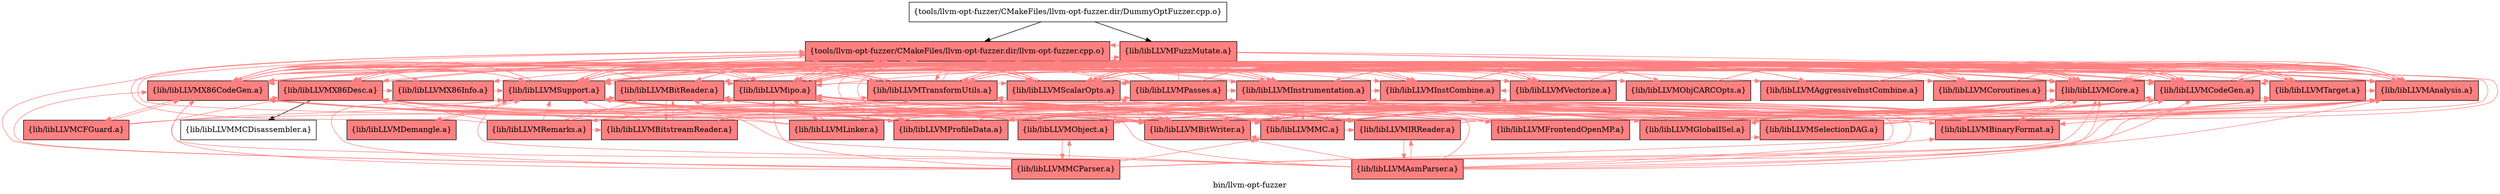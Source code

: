 digraph "bin/llvm-opt-fuzzer" {
	label="bin/llvm-opt-fuzzer";
	{ rank=same; Node0x55f3205fafb8;  }
	{ rank=same; Node0x55f3205fa798; Node0x55f3206073a8;  }
	{ rank=same; Node0x55f3205f0dd8; Node0x55f3205f04c8; Node0x55f3205f2818; Node0x55f3205f2368; Node0x55f3205eed58; Node0x55f3205ee8a8; Node0x55f3205ee358; Node0x55f3205edcc8; Node0x55f3205efb68; Node0x55f3205ef618; Node0x55f3205ef0c8; Node0x55f320607d08; Node0x55f320607808; Node0x55f3206060e8; Node0x55f320605be8; Node0x55f320606b88; Node0x55f320606688; Node0x55f320604e28; Node0x55f3205f1e18;  }
	{ rank=same; Node0x55f3206033e8; Node0x55f320604108; Node0x55f3205f6418; Node0x55f320606ea8; Node0x55f3205ef348; Node0x55f320604928; Node0x55f3205f1b48; Node0x55f3205ef9d8; Node0x55f3205f18c8; Node0x55f3205f24a8; Node0x55f3205f0018; Node0x55f3205f40c8; Node0x55f3205f4758; Node0x55f3205fcc28; Node0x55f3205f29a8;  }

	Node0x55f3205fafb8 [shape=record,shape=box,group=0,label="{tools/llvm-opt-fuzzer/CMakeFiles/llvm-opt-fuzzer.dir/DummyOptFuzzer.cpp.o}"];
	Node0x55f3205fafb8 -> Node0x55f3205fa798;
	Node0x55f3205fafb8 -> Node0x55f3206073a8;
	Node0x55f3205fa798 [shape=record,shape=box,style=filled,fillcolor="1.000000 0.5 1",group=1,label="{tools/llvm-opt-fuzzer/CMakeFiles/llvm-opt-fuzzer.dir/llvm-opt-fuzzer.cpp.o}"];
	Node0x55f3205fa798 -> Node0x55f3205f0dd8[color="1.000000 0.5 1"];
	Node0x55f3205fa798 -> Node0x55f3205f04c8[color="1.000000 0.5 1"];
	Node0x55f3205fa798 -> Node0x55f3205f2818[color="1.000000 0.5 1"];
	Node0x55f3205fa798 -> Node0x55f3205f2368[color="1.000000 0.5 1"];
	Node0x55f3205fa798 -> Node0x55f3205eed58[color="1.000000 0.5 1"];
	Node0x55f3205fa798 -> Node0x55f3205ee8a8[color="1.000000 0.5 1"];
	Node0x55f3205fa798 -> Node0x55f3205ee358[color="1.000000 0.5 1"];
	Node0x55f3205fa798 -> Node0x55f3205edcc8[color="1.000000 0.5 1"];
	Node0x55f3205fa798 -> Node0x55f3205efb68[color="1.000000 0.5 1"];
	Node0x55f3205fa798 -> Node0x55f3205ef618[color="1.000000 0.5 1"];
	Node0x55f3205fa798 -> Node0x55f3205ef0c8[color="1.000000 0.5 1"];
	Node0x55f3205fa798 -> Node0x55f3206073a8[color="1.000000 0.5 1"];
	Node0x55f3205fa798 -> Node0x55f320607d08[color="1.000000 0.5 1"];
	Node0x55f3205fa798 -> Node0x55f320607808[color="1.000000 0.5 1"];
	Node0x55f3205fa798 -> Node0x55f3206060e8[color="1.000000 0.5 1"];
	Node0x55f3205fa798 -> Node0x55f320605be8[color="1.000000 0.5 1"];
	Node0x55f3205fa798 -> Node0x55f320606b88[color="1.000000 0.5 1"];
	Node0x55f3205fa798 -> Node0x55f320606688[color="1.000000 0.5 1"];
	Node0x55f3205fa798 -> Node0x55f320604e28[color="1.000000 0.5 1"];
	Node0x55f3206073a8 [shape=record,shape=box,style=filled,fillcolor="1.000000 0.5 1",group=1,label="{lib/libLLVMFuzzMutate.a}"];
	Node0x55f3206073a8 -> Node0x55f3205fa798[color="1.000000 0.5 1"];
	Node0x55f3206073a8 -> Node0x55f3205f2368[color="1.000000 0.5 1"];
	Node0x55f3206073a8 -> Node0x55f3205eed58[color="1.000000 0.5 1"];
	Node0x55f3206073a8 -> Node0x55f3205ee8a8[color="1.000000 0.5 1"];
	Node0x55f3206073a8 -> Node0x55f3205edcc8[color="1.000000 0.5 1"];
	Node0x55f3206073a8 -> Node0x55f3205f1e18[color="1.000000 0.5 1"];
	Node0x55f3206073a8 -> Node0x55f3206060e8[color="1.000000 0.5 1"];
	Node0x55f3206073a8 -> Node0x55f320607808[color="1.000000 0.5 1"];
	Node0x55f3206073a8 -> Node0x55f3205f0dd8[color="1.000000 0.5 1"];
	Node0x55f3205f0dd8 [shape=record,shape=box,style=filled,fillcolor="1.000000 0.5 1",group=1,label="{lib/libLLVMX86CodeGen.a}"];
	Node0x55f3205f0dd8 -> Node0x55f3205f2818[color="1.000000 0.5 1"];
	Node0x55f3205f0dd8 -> Node0x55f3205f2368[color="1.000000 0.5 1"];
	Node0x55f3205f0dd8 -> Node0x55f3205eed58[color="1.000000 0.5 1"];
	Node0x55f3205f0dd8 -> Node0x55f3205ee8a8[color="1.000000 0.5 1"];
	Node0x55f3205f0dd8 -> Node0x55f3206033e8[color="1.000000 0.5 1"];
	Node0x55f3205f0dd8 -> Node0x55f3206060e8[color="1.000000 0.5 1"];
	Node0x55f3205f0dd8 -> Node0x55f320605be8[color="1.000000 0.5 1"];
	Node0x55f3205f0dd8 -> Node0x55f320604108[color="1.000000 0.5 1"];
	Node0x55f3205f0dd8 -> Node0x55f3205f6418[color="1.000000 0.5 1"];
	Node0x55f3205f0dd8 -> Node0x55f320606ea8[color="1.000000 0.5 1"];
	Node0x55f3205f0dd8 -> Node0x55f3205f04c8[color="1.000000 0.5 1"];
	Node0x55f3205f0dd8 -> Node0x55f3205fa798[color="1.000000 0.5 1"];
	Node0x55f3205f0dd8 -> Node0x55f3205ef348[color="1.000000 0.5 1"];
	Node0x55f3205f0dd8 -> Node0x55f320606b88[color="1.000000 0.5 1"];
	Node0x55f3205f04c8 [shape=record,shape=box,style=filled,fillcolor="1.000000 0.5 1",group=1,label="{lib/libLLVMX86Desc.a}"];
	Node0x55f3205f04c8 -> Node0x55f3206060e8[color="1.000000 0.5 1"];
	Node0x55f3205f04c8 -> Node0x55f3205f0dd8[color="1.000000 0.5 1"];
	Node0x55f3205f04c8 -> Node0x55f3205f2818[color="1.000000 0.5 1"];
	Node0x55f3205f04c8 -> Node0x55f320604928;
	Node0x55f3205f04c8 -> Node0x55f320606ea8[color="1.000000 0.5 1"];
	Node0x55f3205f04c8 -> Node0x55f3205fa798[color="1.000000 0.5 1"];
	Node0x55f3205f04c8 -> Node0x55f3205f1b48[color="1.000000 0.5 1"];
	Node0x55f3205f2818 [shape=record,shape=box,style=filled,fillcolor="1.000000 0.5 1",group=1,label="{lib/libLLVMX86Info.a}"];
	Node0x55f3205f2818 -> Node0x55f3206060e8[color="1.000000 0.5 1"];
	Node0x55f3205f2368 [shape=record,shape=box,style=filled,fillcolor="1.000000 0.5 1",group=1,label="{lib/libLLVMAnalysis.a}"];
	Node0x55f3205f2368 -> Node0x55f3205f0dd8[color="1.000000 0.5 1"];
	Node0x55f3205f2368 -> Node0x55f3205ee8a8[color="1.000000 0.5 1"];
	Node0x55f3205f2368 -> Node0x55f3206060e8[color="1.000000 0.5 1"];
	Node0x55f3205f2368 -> Node0x55f3205fa798[color="1.000000 0.5 1"];
	Node0x55f3205f2368 -> Node0x55f3205f1b48[color="1.000000 0.5 1"];
	Node0x55f3205f2368 -> Node0x55f3205ef9d8[color="1.000000 0.5 1"];
	Node0x55f3205f2368 -> Node0x55f3205ef348[color="1.000000 0.5 1"];
	Node0x55f3205f2368 -> Node0x55f3205eed58[color="1.000000 0.5 1"];
	Node0x55f3205f2368 -> Node0x55f320607808[color="1.000000 0.5 1"];
	Node0x55f3205f2368 -> Node0x55f3205edcc8[color="1.000000 0.5 1"];
	Node0x55f3205eed58 [shape=record,shape=box,style=filled,fillcolor="1.000000 0.5 1",group=1,label="{lib/libLLVMCodeGen.a}"];
	Node0x55f3205eed58 -> Node0x55f3205f0dd8[color="1.000000 0.5 1"];
	Node0x55f3205eed58 -> Node0x55f3205f2368[color="1.000000 0.5 1"];
	Node0x55f3205eed58 -> Node0x55f3205ee8a8[color="1.000000 0.5 1"];
	Node0x55f3205eed58 -> Node0x55f3206060e8[color="1.000000 0.5 1"];
	Node0x55f3205eed58 -> Node0x55f320606ea8[color="1.000000 0.5 1"];
	Node0x55f3205eed58 -> Node0x55f3205fa798[color="1.000000 0.5 1"];
	Node0x55f3205eed58 -> Node0x55f320606b88[color="1.000000 0.5 1"];
	Node0x55f3205eed58 -> Node0x55f3205f04c8[color="1.000000 0.5 1"];
	Node0x55f3205eed58 -> Node0x55f320605be8[color="1.000000 0.5 1"];
	Node0x55f3205eed58 -> Node0x55f3205f18c8[color="1.000000 0.5 1"];
	Node0x55f3205eed58 -> Node0x55f3205ef348[color="1.000000 0.5 1"];
	Node0x55f3205eed58 -> Node0x55f320607808[color="1.000000 0.5 1"];
	Node0x55f3205ee8a8 [shape=record,shape=box,style=filled,fillcolor="1.000000 0.5 1",group=1,label="{lib/libLLVMCore.a}"];
	Node0x55f3205ee8a8 -> Node0x55f3206060e8[color="1.000000 0.5 1"];
	Node0x55f3205ee8a8 -> Node0x55f3205fa798[color="1.000000 0.5 1"];
	Node0x55f3205ee8a8 -> Node0x55f3205f0dd8[color="1.000000 0.5 1"];
	Node0x55f3205ee8a8 -> Node0x55f3205f2368[color="1.000000 0.5 1"];
	Node0x55f3205ee8a8 -> Node0x55f3205f18c8[color="1.000000 0.5 1"];
	Node0x55f3205ee8a8 -> Node0x55f3205eed58[color="1.000000 0.5 1"];
	Node0x55f3205ee8a8 -> Node0x55f3205f1b48[color="1.000000 0.5 1"];
	Node0x55f3205ee8a8 -> Node0x55f3205f04c8[color="1.000000 0.5 1"];
	Node0x55f3205ee8a8 -> Node0x55f3205f24a8[color="1.000000 0.5 1"];
	Node0x55f3205ee358 [shape=record,shape=box,style=filled,fillcolor="1.000000 0.5 1",group=1,label="{lib/libLLVMCoroutines.a}"];
	Node0x55f3205ee358 -> Node0x55f3205f0dd8[color="1.000000 0.5 1"];
	Node0x55f3205ee358 -> Node0x55f3205f2368[color="1.000000 0.5 1"];
	Node0x55f3205ee358 -> Node0x55f3205eed58[color="1.000000 0.5 1"];
	Node0x55f3205ee358 -> Node0x55f3205ee8a8[color="1.000000 0.5 1"];
	Node0x55f3205ee358 -> Node0x55f3206060e8[color="1.000000 0.5 1"];
	Node0x55f3205ee358 -> Node0x55f320606b88[color="1.000000 0.5 1"];
	Node0x55f3205ee358 -> Node0x55f320607808[color="1.000000 0.5 1"];
	Node0x55f3205edcc8 [shape=record,shape=box,style=filled,fillcolor="1.000000 0.5 1",group=1,label="{lib/libLLVMipo.a}"];
	Node0x55f3205edcc8 -> Node0x55f3205f0dd8[color="1.000000 0.5 1"];
	Node0x55f3205edcc8 -> Node0x55f3205ee8a8[color="1.000000 0.5 1"];
	Node0x55f3205edcc8 -> Node0x55f3205f2368[color="1.000000 0.5 1"];
	Node0x55f3205edcc8 -> Node0x55f3205f18c8[color="1.000000 0.5 1"];
	Node0x55f3205edcc8 -> Node0x55f3205eed58[color="1.000000 0.5 1"];
	Node0x55f3205edcc8 -> Node0x55f3206060e8[color="1.000000 0.5 1"];
	Node0x55f3205edcc8 -> Node0x55f320606b88[color="1.000000 0.5 1"];
	Node0x55f3205edcc8 -> Node0x55f3205fa798[color="1.000000 0.5 1"];
	Node0x55f3205edcc8 -> Node0x55f3205ee358[color="1.000000 0.5 1"];
	Node0x55f3205edcc8 -> Node0x55f3205f1e18[color="1.000000 0.5 1"];
	Node0x55f3205edcc8 -> Node0x55f3205f0018[color="1.000000 0.5 1"];
	Node0x55f3205edcc8 -> Node0x55f3205f40c8[color="1.000000 0.5 1"];
	Node0x55f3205edcc8 -> Node0x55f3205f4758[color="1.000000 0.5 1"];
	Node0x55f3205edcc8 -> Node0x55f320607808[color="1.000000 0.5 1"];
	Node0x55f3205edcc8 -> Node0x55f3205ef0c8[color="1.000000 0.5 1"];
	Node0x55f3205edcc8 -> Node0x55f3205ef348[color="1.000000 0.5 1"];
	Node0x55f3205efb68 [shape=record,shape=box,style=filled,fillcolor="1.000000 0.5 1",group=1,label="{lib/libLLVMAggressiveInstCombine.a}"];
	Node0x55f3205efb68 -> Node0x55f3205f0dd8[color="1.000000 0.5 1"];
	Node0x55f3205efb68 -> Node0x55f3205f2368[color="1.000000 0.5 1"];
	Node0x55f3205efb68 -> Node0x55f3205eed58[color="1.000000 0.5 1"];
	Node0x55f3205efb68 -> Node0x55f3205ee8a8[color="1.000000 0.5 1"];
	Node0x55f3205efb68 -> Node0x55f3206060e8[color="1.000000 0.5 1"];
	Node0x55f3205efb68 -> Node0x55f320606b88[color="1.000000 0.5 1"];
	Node0x55f3205ef618 [shape=record,shape=box,style=filled,fillcolor="1.000000 0.5 1",group=1,label="{lib/libLLVMInstCombine.a}"];
	Node0x55f3205ef618 -> Node0x55f3205f0dd8[color="1.000000 0.5 1"];
	Node0x55f3205ef618 -> Node0x55f3205f2368[color="1.000000 0.5 1"];
	Node0x55f3205ef618 -> Node0x55f3205eed58[color="1.000000 0.5 1"];
	Node0x55f3205ef618 -> Node0x55f3205ee8a8[color="1.000000 0.5 1"];
	Node0x55f3205ef618 -> Node0x55f3205ee358[color="1.000000 0.5 1"];
	Node0x55f3205ef618 -> Node0x55f3206060e8[color="1.000000 0.5 1"];
	Node0x55f3205ef618 -> Node0x55f320606b88[color="1.000000 0.5 1"];
	Node0x55f3205ef618 -> Node0x55f3205edcc8[color="1.000000 0.5 1"];
	Node0x55f3205ef618 -> Node0x55f3205f18c8[color="1.000000 0.5 1"];
	Node0x55f3205ef0c8 [shape=record,shape=box,style=filled,fillcolor="1.000000 0.5 1",group=1,label="{lib/libLLVMInstrumentation.a}"];
	Node0x55f3205ef0c8 -> Node0x55f3205f0dd8[color="1.000000 0.5 1"];
	Node0x55f3205ef0c8 -> Node0x55f3205f2368[color="1.000000 0.5 1"];
	Node0x55f3205ef0c8 -> Node0x55f3205ee8a8[color="1.000000 0.5 1"];
	Node0x55f3205ef0c8 -> Node0x55f3205edcc8[color="1.000000 0.5 1"];
	Node0x55f3205ef0c8 -> Node0x55f3206060e8[color="1.000000 0.5 1"];
	Node0x55f3205ef0c8 -> Node0x55f3205ef348[color="1.000000 0.5 1"];
	Node0x55f3205ef0c8 -> Node0x55f3205fa798[color="1.000000 0.5 1"];
	Node0x55f3205ef0c8 -> Node0x55f3205eed58[color="1.000000 0.5 1"];
	Node0x55f3205ef0c8 -> Node0x55f3205ef618[color="1.000000 0.5 1"];
	Node0x55f3205ef0c8 -> Node0x55f320606b88[color="1.000000 0.5 1"];
	Node0x55f3205ef0c8 -> Node0x55f320606ea8[color="1.000000 0.5 1"];
	Node0x55f3205ef0c8 -> Node0x55f3205ee358[color="1.000000 0.5 1"];
	Node0x55f3205ef0c8 -> Node0x55f3205f1e18[color="1.000000 0.5 1"];
	Node0x55f320607d08 [shape=record,shape=box,style=filled,fillcolor="1.000000 0.5 1",group=1,label="{lib/libLLVMObjCARCOpts.a}"];
	Node0x55f320607d08 -> Node0x55f3205f0dd8[color="1.000000 0.5 1"];
	Node0x55f320607d08 -> Node0x55f3205f2368[color="1.000000 0.5 1"];
	Node0x55f320607d08 -> Node0x55f3205ee8a8[color="1.000000 0.5 1"];
	Node0x55f320607d08 -> Node0x55f3206060e8[color="1.000000 0.5 1"];
	Node0x55f320607d08 -> Node0x55f320606b88[color="1.000000 0.5 1"];
	Node0x55f320607d08 -> Node0x55f3205eed58[color="1.000000 0.5 1"];
	Node0x55f320607808 [shape=record,shape=box,style=filled,fillcolor="1.000000 0.5 1",group=1,label="{lib/libLLVMScalarOpts.a}"];
	Node0x55f320607808 -> Node0x55f3205f0dd8[color="1.000000 0.5 1"];
	Node0x55f320607808 -> Node0x55f3205f2368[color="1.000000 0.5 1"];
	Node0x55f320607808 -> Node0x55f3205ee8a8[color="1.000000 0.5 1"];
	Node0x55f320607808 -> Node0x55f3205edcc8[color="1.000000 0.5 1"];
	Node0x55f320607808 -> Node0x55f3206060e8[color="1.000000 0.5 1"];
	Node0x55f320607808 -> Node0x55f320606b88[color="1.000000 0.5 1"];
	Node0x55f320607808 -> Node0x55f3205eed58[color="1.000000 0.5 1"];
	Node0x55f320607808 -> Node0x55f3205ef618[color="1.000000 0.5 1"];
	Node0x55f320607808 -> Node0x55f3205ef0c8[color="1.000000 0.5 1"];
	Node0x55f320607808 -> Node0x55f3205f18c8[color="1.000000 0.5 1"];
	Node0x55f320607808 -> Node0x55f3205ee358[color="1.000000 0.5 1"];
	Node0x55f320607808 -> Node0x55f3205fa798[color="1.000000 0.5 1"];
	Node0x55f320607808 -> Node0x55f320607d08[color="1.000000 0.5 1"];
	Node0x55f320607808 -> Node0x55f320606688[color="1.000000 0.5 1"];
	Node0x55f320607808 -> Node0x55f320604e28[color="1.000000 0.5 1"];
	Node0x55f3206060e8 [shape=record,shape=box,style=filled,fillcolor="1.000000 0.5 1",group=1,label="{lib/libLLVMSupport.a}"];
	Node0x55f3206060e8 -> Node0x55f3205fa798[color="1.000000 0.5 1"];
	Node0x55f3206060e8 -> Node0x55f3205f0dd8[color="1.000000 0.5 1"];
	Node0x55f3206060e8 -> Node0x55f3205f2368[color="1.000000 0.5 1"];
	Node0x55f3206060e8 -> Node0x55f3205eed58[color="1.000000 0.5 1"];
	Node0x55f3206060e8 -> Node0x55f3205ee8a8[color="1.000000 0.5 1"];
	Node0x55f3206060e8 -> Node0x55f320606ea8[color="1.000000 0.5 1"];
	Node0x55f3206060e8 -> Node0x55f3205f18c8[color="1.000000 0.5 1"];
	Node0x55f3206060e8 -> Node0x55f3205f04c8[color="1.000000 0.5 1"];
	Node0x55f3206060e8 -> Node0x55f3205f1e18[color="1.000000 0.5 1"];
	Node0x55f3206060e8 -> Node0x55f3205ef0c8[color="1.000000 0.5 1"];
	Node0x55f3206060e8 -> Node0x55f3205f0018[color="1.000000 0.5 1"];
	Node0x55f3206060e8 -> Node0x55f3205edcc8[color="1.000000 0.5 1"];
	Node0x55f3206060e8 -> Node0x55f3206073a8[color="1.000000 0.5 1"];
	Node0x55f3206060e8 -> Node0x55f3205fcc28[color="1.000000 0.5 1"];
	Node0x55f320605be8 [shape=record,shape=box,style=filled,fillcolor="1.000000 0.5 1",group=1,label="{lib/libLLVMTarget.a}"];
	Node0x55f320605be8 -> Node0x55f3205f0dd8[color="1.000000 0.5 1"];
	Node0x55f320605be8 -> Node0x55f3205f2368[color="1.000000 0.5 1"];
	Node0x55f320605be8 -> Node0x55f3205ee8a8[color="1.000000 0.5 1"];
	Node0x55f320605be8 -> Node0x55f3206060e8[color="1.000000 0.5 1"];
	Node0x55f320605be8 -> Node0x55f3205eed58[color="1.000000 0.5 1"];
	Node0x55f320605be8 -> Node0x55f320606ea8[color="1.000000 0.5 1"];
	Node0x55f320606b88 [shape=record,shape=box,style=filled,fillcolor="1.000000 0.5 1",group=1,label="{lib/libLLVMTransformUtils.a}"];
	Node0x55f320606b88 -> Node0x55f3206060e8[color="1.000000 0.5 1"];
	Node0x55f320606b88 -> Node0x55f3205f0dd8[color="1.000000 0.5 1"];
	Node0x55f320606b88 -> Node0x55f3205f2368[color="1.000000 0.5 1"];
	Node0x55f320606b88 -> Node0x55f3205eed58[color="1.000000 0.5 1"];
	Node0x55f320606b88 -> Node0x55f3205ee8a8[color="1.000000 0.5 1"];
	Node0x55f320606b88 -> Node0x55f3205edcc8[color="1.000000 0.5 1"];
	Node0x55f320606b88 -> Node0x55f320607808[color="1.000000 0.5 1"];
	Node0x55f320606b88 -> Node0x55f3205fa798[color="1.000000 0.5 1"];
	Node0x55f320606b88 -> Node0x55f3205ef618[color="1.000000 0.5 1"];
	Node0x55f320606b88 -> Node0x55f3205f18c8[color="1.000000 0.5 1"];
	Node0x55f320606b88 -> Node0x55f3205f1e18[color="1.000000 0.5 1"];
	Node0x55f320606b88 -> Node0x55f3205ee358[color="1.000000 0.5 1"];
	Node0x55f320606b88 -> Node0x55f3205ef0c8[color="1.000000 0.5 1"];
	Node0x55f320606688 [shape=record,shape=box,style=filled,fillcolor="1.000000 0.5 1",group=1,label="{lib/libLLVMVectorize.a}"];
	Node0x55f320606688 -> Node0x55f3205f0dd8[color="1.000000 0.5 1"];
	Node0x55f320606688 -> Node0x55f3205f2368[color="1.000000 0.5 1"];
	Node0x55f320606688 -> Node0x55f3205eed58[color="1.000000 0.5 1"];
	Node0x55f320606688 -> Node0x55f3205ee8a8[color="1.000000 0.5 1"];
	Node0x55f320606688 -> Node0x55f3205ee358[color="1.000000 0.5 1"];
	Node0x55f320606688 -> Node0x55f3205edcc8[color="1.000000 0.5 1"];
	Node0x55f320606688 -> Node0x55f3205efb68[color="1.000000 0.5 1"];
	Node0x55f320606688 -> Node0x55f3205ef618[color="1.000000 0.5 1"];
	Node0x55f320606688 -> Node0x55f3205ef0c8[color="1.000000 0.5 1"];
	Node0x55f320606688 -> Node0x55f320607808[color="1.000000 0.5 1"];
	Node0x55f320606688 -> Node0x55f3206060e8[color="1.000000 0.5 1"];
	Node0x55f320606688 -> Node0x55f320606b88[color="1.000000 0.5 1"];
	Node0x55f320604e28 [shape=record,shape=box,style=filled,fillcolor="1.000000 0.5 1",group=1,label="{lib/libLLVMPasses.a}"];
	Node0x55f320604e28 -> Node0x55f3205fa798[color="1.000000 0.5 1"];
	Node0x55f320604e28 -> Node0x55f3205f0dd8[color="1.000000 0.5 1"];
	Node0x55f320604e28 -> Node0x55f3205f2368[color="1.000000 0.5 1"];
	Node0x55f320604e28 -> Node0x55f3205ee8a8[color="1.000000 0.5 1"];
	Node0x55f320604e28 -> Node0x55f320607808[color="1.000000 0.5 1"];
	Node0x55f320604e28 -> Node0x55f3205ef0c8[color="1.000000 0.5 1"];
	Node0x55f320604e28 -> Node0x55f3205edcc8[color="1.000000 0.5 1"];
	Node0x55f320604e28 -> Node0x55f3205ee358[color="1.000000 0.5 1"];
	Node0x55f320604e28 -> Node0x55f3205efb68[color="1.000000 0.5 1"];
	Node0x55f320604e28 -> Node0x55f3205ef618[color="1.000000 0.5 1"];
	Node0x55f320604e28 -> Node0x55f3206073a8[color="1.000000 0.5 1"];
	Node0x55f320604e28 -> Node0x55f320607d08[color="1.000000 0.5 1"];
	Node0x55f320604e28 -> Node0x55f3206060e8[color="1.000000 0.5 1"];
	Node0x55f320604e28 -> Node0x55f320605be8[color="1.000000 0.5 1"];
	Node0x55f320604e28 -> Node0x55f320606b88[color="1.000000 0.5 1"];
	Node0x55f320604e28 -> Node0x55f320606688[color="1.000000 0.5 1"];
	Node0x55f3206033e8 [shape=record,shape=box,style=filled,fillcolor="1.000000 0.5 1",group=1,label="{lib/libLLVMGlobalISel.a}"];
	Node0x55f3206033e8 -> Node0x55f3205f0dd8[color="1.000000 0.5 1"];
	Node0x55f3206033e8 -> Node0x55f3205eed58[color="1.000000 0.5 1"];
	Node0x55f3206033e8 -> Node0x55f3205ee8a8[color="1.000000 0.5 1"];
	Node0x55f3206033e8 -> Node0x55f3206060e8[color="1.000000 0.5 1"];
	Node0x55f3206033e8 -> Node0x55f3205f2368[color="1.000000 0.5 1"];
	Node0x55f3206033e8 -> Node0x55f320606ea8[color="1.000000 0.5 1"];
	Node0x55f3206033e8 -> Node0x55f320605be8[color="1.000000 0.5 1"];
	Node0x55f3206033e8 -> Node0x55f320604108[color="1.000000 0.5 1"];
	Node0x55f3206033e8 -> Node0x55f320606b88[color="1.000000 0.5 1"];
	Node0x55f320604108 [shape=record,shape=box,style=filled,fillcolor="1.000000 0.5 1",group=1,label="{lib/libLLVMSelectionDAG.a}"];
	Node0x55f320604108 -> Node0x55f3205f0dd8[color="1.000000 0.5 1"];
	Node0x55f320604108 -> Node0x55f3205f2368[color="1.000000 0.5 1"];
	Node0x55f320604108 -> Node0x55f3205eed58[color="1.000000 0.5 1"];
	Node0x55f320604108 -> Node0x55f3205ee8a8[color="1.000000 0.5 1"];
	Node0x55f320604108 -> Node0x55f3205ef618[color="1.000000 0.5 1"];
	Node0x55f320604108 -> Node0x55f3206060e8[color="1.000000 0.5 1"];
	Node0x55f320604108 -> Node0x55f320606b88[color="1.000000 0.5 1"];
	Node0x55f320604108 -> Node0x55f320606ea8[color="1.000000 0.5 1"];
	Node0x55f320604108 -> Node0x55f3205edcc8[color="1.000000 0.5 1"];
	Node0x55f320604108 -> Node0x55f320607808[color="1.000000 0.5 1"];
	Node0x55f320604108 -> Node0x55f320605be8[color="1.000000 0.5 1"];
	Node0x55f320604108 -> Node0x55f3206033e8[color="1.000000 0.5 1"];
	Node0x55f320604108 -> Node0x55f3205fa798[color="1.000000 0.5 1"];
	Node0x55f320604108 -> Node0x55f3205f18c8[color="1.000000 0.5 1"];
	Node0x55f320604108 -> Node0x55f3205f1e18[color="1.000000 0.5 1"];
	Node0x55f3205f6418 [shape=record,shape=box,style=filled,fillcolor="1.000000 0.5 1",group=1,label="{lib/libLLVMCFGuard.a}"];
	Node0x55f3205f6418 -> Node0x55f3205f0dd8[color="1.000000 0.5 1"];
	Node0x55f3205f6418 -> Node0x55f3205ee8a8[color="1.000000 0.5 1"];
	Node0x55f3205f6418 -> Node0x55f3206060e8[color="1.000000 0.5 1"];
	Node0x55f320606ea8 [shape=record,shape=box,style=filled,fillcolor="1.000000 0.5 1",group=1,label="{lib/libLLVMMC.a}"];
	Node0x55f320606ea8 -> Node0x55f3205f04c8[color="1.000000 0.5 1"];
	Node0x55f320606ea8 -> Node0x55f3206060e8[color="1.000000 0.5 1"];
	Node0x55f320606ea8 -> Node0x55f3205fa798[color="1.000000 0.5 1"];
	Node0x55f320606ea8 -> Node0x55f3205f2368[color="1.000000 0.5 1"];
	Node0x55f320606ea8 -> Node0x55f3205f18c8[color="1.000000 0.5 1"];
	Node0x55f320606ea8 -> Node0x55f3205eed58[color="1.000000 0.5 1"];
	Node0x55f320606ea8 -> Node0x55f3205f0dd8[color="1.000000 0.5 1"];
	Node0x55f320606ea8 -> Node0x55f3205f0018[color="1.000000 0.5 1"];
	Node0x55f320606ea8 -> Node0x55f3205f1b48[color="1.000000 0.5 1"];
	Node0x55f320606ea8 -> Node0x55f3205ee8a8[color="1.000000 0.5 1"];
	Node0x55f3205ef348 [shape=record,shape=box,style=filled,fillcolor="1.000000 0.5 1",group=1,label="{lib/libLLVMProfileData.a}"];
	Node0x55f3205ef348 -> Node0x55f3205fa798[color="1.000000 0.5 1"];
	Node0x55f3205ef348 -> Node0x55f3205f0dd8[color="1.000000 0.5 1"];
	Node0x55f3205ef348 -> Node0x55f3205f2368[color="1.000000 0.5 1"];
	Node0x55f3205ef348 -> Node0x55f3205eed58[color="1.000000 0.5 1"];
	Node0x55f3205ef348 -> Node0x55f3205ee8a8[color="1.000000 0.5 1"];
	Node0x55f3205ef348 -> Node0x55f3205edcc8[color="1.000000 0.5 1"];
	Node0x55f3205ef348 -> Node0x55f3205ef0c8[color="1.000000 0.5 1"];
	Node0x55f3205ef348 -> Node0x55f3206060e8[color="1.000000 0.5 1"];
	Node0x55f3205ef348 -> Node0x55f3205f04c8[color="1.000000 0.5 1"];
	Node0x55f3205ef348 -> Node0x55f3205f18c8[color="1.000000 0.5 1"];
	Node0x55f3205ef348 -> Node0x55f320606ea8[color="1.000000 0.5 1"];
	Node0x55f320604928 [shape=record,shape=box,group=0,label="{lib/libLLVMMCDisassembler.a}"];
	Node0x55f3205f1b48 [shape=record,shape=box,style=filled,fillcolor="1.000000 0.5 1",group=1,label="{lib/libLLVMBinaryFormat.a}"];
	Node0x55f3205f1b48 -> Node0x55f3205ee8a8[color="1.000000 0.5 1"];
	Node0x55f3205f1b48 -> Node0x55f3206060e8[color="1.000000 0.5 1"];
	Node0x55f3205ef9d8 [shape=record,shape=box,style=filled,fillcolor="1.000000 0.5 1",group=1,label="{lib/libLLVMObject.a}"];
	Node0x55f3205ef9d8 -> Node0x55f3205f0dd8[color="1.000000 0.5 1"];
	Node0x55f3205ef9d8 -> Node0x55f3205ee8a8[color="1.000000 0.5 1"];
	Node0x55f3205ef9d8 -> Node0x55f3205edcc8[color="1.000000 0.5 1"];
	Node0x55f3205ef9d8 -> Node0x55f3205f1e18[color="1.000000 0.5 1"];
	Node0x55f3205ef9d8 -> Node0x55f320606ea8[color="1.000000 0.5 1"];
	Node0x55f3205ef9d8 -> Node0x55f3206060e8[color="1.000000 0.5 1"];
	Node0x55f3205ef9d8 -> Node0x55f3205eed58[color="1.000000 0.5 1"];
	Node0x55f3205ef9d8 -> Node0x55f3205f03d8[color="1.000000 0.5 1"];
	Node0x55f3205ef9d8 -> Node0x55f3205f04c8[color="1.000000 0.5 1"];
	Node0x55f3205ef9d8 -> Node0x55f3205f2368[color="1.000000 0.5 1"];
	Node0x55f3205f18c8 [shape=record,shape=box,style=filled,fillcolor="1.000000 0.5 1",group=1,label="{lib/libLLVMBitWriter.a}"];
	Node0x55f3205f18c8 -> Node0x55f3205fa798[color="1.000000 0.5 1"];
	Node0x55f3205f18c8 -> Node0x55f3205f0dd8[color="1.000000 0.5 1"];
	Node0x55f3205f18c8 -> Node0x55f3205f2368[color="1.000000 0.5 1"];
	Node0x55f3205f18c8 -> Node0x55f3205ee8a8[color="1.000000 0.5 1"];
	Node0x55f3205f18c8 -> Node0x55f320606ea8[color="1.000000 0.5 1"];
	Node0x55f3205f18c8 -> Node0x55f3206060e8[color="1.000000 0.5 1"];
	Node0x55f3205f24a8 [shape=record,shape=box,style=filled,fillcolor="1.000000 0.5 1",group=1,label="{lib/libLLVMRemarks.a}"];
	Node0x55f3205f24a8 -> Node0x55f3206060e8[color="1.000000 0.5 1"];
	Node0x55f3205f24a8 -> Node0x55f3205f2368[color="1.000000 0.5 1"];
	Node0x55f3205f24a8 -> Node0x55f3205f18c8[color="1.000000 0.5 1"];
	Node0x55f3205f24a8 -> Node0x55f3205eed58[color="1.000000 0.5 1"];
	Node0x55f3205f24a8 -> Node0x55f3205f1e18[color="1.000000 0.5 1"];
	Node0x55f3205f24a8 -> Node0x55f3205fa798[color="1.000000 0.5 1"];
	Node0x55f3205f24a8 -> Node0x55f3205f04c8[color="1.000000 0.5 1"];
	Node0x55f3205f24a8 -> Node0x55f3205edcc8[color="1.000000 0.5 1"];
	Node0x55f3205f24a8 -> Node0x55f3205f1b48[color="1.000000 0.5 1"];
	Node0x55f3205f24a8 -> Node0x55f3205f29a8[color="1.000000 0.5 1"];
	Node0x55f3205f1e18 [shape=record,shape=box,style=filled,fillcolor="1.000000 0.5 1",group=1,label="{lib/libLLVMBitReader.a}"];
	Node0x55f3205f1e18 -> Node0x55f3205fa798[color="1.000000 0.5 1"];
	Node0x55f3205f1e18 -> Node0x55f3205f0dd8[color="1.000000 0.5 1"];
	Node0x55f3205f1e18 -> Node0x55f3205f04c8[color="1.000000 0.5 1"];
	Node0x55f3205f1e18 -> Node0x55f3205f2368[color="1.000000 0.5 1"];
	Node0x55f3205f1e18 -> Node0x55f3205eed58[color="1.000000 0.5 1"];
	Node0x55f3205f1e18 -> Node0x55f3205ee8a8[color="1.000000 0.5 1"];
	Node0x55f3205f1e18 -> Node0x55f3205ee358[color="1.000000 0.5 1"];
	Node0x55f3205f1e18 -> Node0x55f3205edcc8[color="1.000000 0.5 1"];
	Node0x55f3205f1e18 -> Node0x55f3206060e8[color="1.000000 0.5 1"];
	Node0x55f3205f1e18 -> Node0x55f3205f29a8[color="1.000000 0.5 1"];
	Node0x55f3205f1e18 -> Node0x55f3205f18c8[color="1.000000 0.5 1"];
	Node0x55f3205f0018 [shape=record,shape=box,style=filled,fillcolor="1.000000 0.5 1",group=1,label="{lib/libLLVMIRReader.a}"];
	Node0x55f3205f0018 -> Node0x55f3205fa798[color="1.000000 0.5 1"];
	Node0x55f3205f0018 -> Node0x55f3205eed58[color="1.000000 0.5 1"];
	Node0x55f3205f0018 -> Node0x55f3205ee8a8[color="1.000000 0.5 1"];
	Node0x55f3205f0018 -> Node0x55f3205edcc8[color="1.000000 0.5 1"];
	Node0x55f3205f0018 -> Node0x55f3205f1e18[color="1.000000 0.5 1"];
	Node0x55f3205f0018 -> Node0x55f3206060e8[color="1.000000 0.5 1"];
	Node0x55f3205f0018 -> Node0x55f3205f4ca8[color="1.000000 0.5 1"];
	Node0x55f3205f40c8 [shape=record,shape=box,style=filled,fillcolor="1.000000 0.5 1",group=1,label="{lib/libLLVMLinker.a}"];
	Node0x55f3205f40c8 -> Node0x55f3205f0dd8[color="1.000000 0.5 1"];
	Node0x55f3205f40c8 -> Node0x55f3205f2368[color="1.000000 0.5 1"];
	Node0x55f3205f40c8 -> Node0x55f3205ee8a8[color="1.000000 0.5 1"];
	Node0x55f3205f40c8 -> Node0x55f3205edcc8[color="1.000000 0.5 1"];
	Node0x55f3205f40c8 -> Node0x55f3206060e8[color="1.000000 0.5 1"];
	Node0x55f3205f40c8 -> Node0x55f320606b88[color="1.000000 0.5 1"];
	Node0x55f3205f40c8 -> Node0x55f3205ef9d8[color="1.000000 0.5 1"];
	Node0x55f3205f29a8 [shape=record,shape=box,style=filled,fillcolor="1.000000 0.5 1",group=1,label="{lib/libLLVMBitstreamReader.a}"];
	Node0x55f3205f29a8 -> Node0x55f3205f04c8[color="1.000000 0.5 1"];
	Node0x55f3205f29a8 -> Node0x55f3205f18c8[color="1.000000 0.5 1"];
	Node0x55f3205f29a8 -> Node0x55f3205f1e18[color="1.000000 0.5 1"];
	Node0x55f3205f29a8 -> Node0x55f3206060e8[color="1.000000 0.5 1"];
	Node0x55f3205f4758 [shape=record,shape=box,style=filled,fillcolor="1.000000 0.5 1",group=1,label="{lib/libLLVMFrontendOpenMP.a}"];
	Node0x55f3205f4758 -> Node0x55f3205f0dd8[color="1.000000 0.5 1"];
	Node0x55f3205f4758 -> Node0x55f3205f2368[color="1.000000 0.5 1"];
	Node0x55f3205f4758 -> Node0x55f3205eed58[color="1.000000 0.5 1"];
	Node0x55f3205f4758 -> Node0x55f3205ee8a8[color="1.000000 0.5 1"];
	Node0x55f3205f4758 -> Node0x55f3205ef618[color="1.000000 0.5 1"];
	Node0x55f3205f4758 -> Node0x55f3205ef0c8[color="1.000000 0.5 1"];
	Node0x55f3205f4758 -> Node0x55f320607808[color="1.000000 0.5 1"];
	Node0x55f3205f4758 -> Node0x55f3206060e8[color="1.000000 0.5 1"];
	Node0x55f3205f4758 -> Node0x55f320606b88[color="1.000000 0.5 1"];
	Node0x55f3205f4ca8 [shape=record,shape=box,style=filled,fillcolor="1.000000 0.5 1",group=1,label="{lib/libLLVMAsmParser.a}"];
	Node0x55f3205f4ca8 -> Node0x55f3205f0dd8[color="1.000000 0.5 1"];
	Node0x55f3205f4ca8 -> Node0x55f3205f2368[color="1.000000 0.5 1"];
	Node0x55f3205f4ca8 -> Node0x55f3205eed58[color="1.000000 0.5 1"];
	Node0x55f3205f4ca8 -> Node0x55f3205ee8a8[color="1.000000 0.5 1"];
	Node0x55f3205f4ca8 -> Node0x55f3205f0018[color="1.000000 0.5 1"];
	Node0x55f3205f4ca8 -> Node0x55f3206060e8[color="1.000000 0.5 1"];
	Node0x55f3205f4ca8 -> Node0x55f3205f18c8[color="1.000000 0.5 1"];
	Node0x55f3205f4ca8 -> Node0x55f3205edcc8[color="1.000000 0.5 1"];
	Node0x55f3205f4ca8 -> Node0x55f3205f1e18[color="1.000000 0.5 1"];
	Node0x55f3205f4ca8 -> Node0x55f3205ef0c8[color="1.000000 0.5 1"];
	Node0x55f3205f4ca8 -> Node0x55f320606b88[color="1.000000 0.5 1"];
	Node0x55f3205f4ca8 -> Node0x55f3205f1b48[color="1.000000 0.5 1"];
	Node0x55f3205fcc28 [shape=record,shape=box,style=filled,fillcolor="1.000000 0.5 1",group=1,label="{lib/libLLVMDemangle.a}"];
	Node0x55f3205fcc28 -> Node0x55f3206060e8[color="1.000000 0.5 1"];
	Node0x55f3205f03d8 [shape=record,shape=box,style=filled,fillcolor="1.000000 0.5 1",group=1,label="{lib/libLLVMMCParser.a}"];
	Node0x55f3205f03d8 -> Node0x55f3205fa798[color="1.000000 0.5 1"];
	Node0x55f3205f03d8 -> Node0x55f3205f04c8[color="1.000000 0.5 1"];
	Node0x55f3205f03d8 -> Node0x55f3205f2368[color="1.000000 0.5 1"];
	Node0x55f3205f03d8 -> Node0x55f3205eed58[color="1.000000 0.5 1"];
	Node0x55f3205f03d8 -> Node0x55f3205edcc8[color="1.000000 0.5 1"];
	Node0x55f3205f03d8 -> Node0x55f320606ea8[color="1.000000 0.5 1"];
	Node0x55f3205f03d8 -> Node0x55f3206060e8[color="1.000000 0.5 1"];
	Node0x55f3205f03d8 -> Node0x55f320604e28[color="1.000000 0.5 1"];
	Node0x55f3205f03d8 -> Node0x55f3205f0dd8[color="1.000000 0.5 1"];
	Node0x55f3205f03d8 -> Node0x55f3205ee8a8[color="1.000000 0.5 1"];
	Node0x55f3205f03d8 -> Node0x55f3205ef9d8[color="1.000000 0.5 1"];
}
